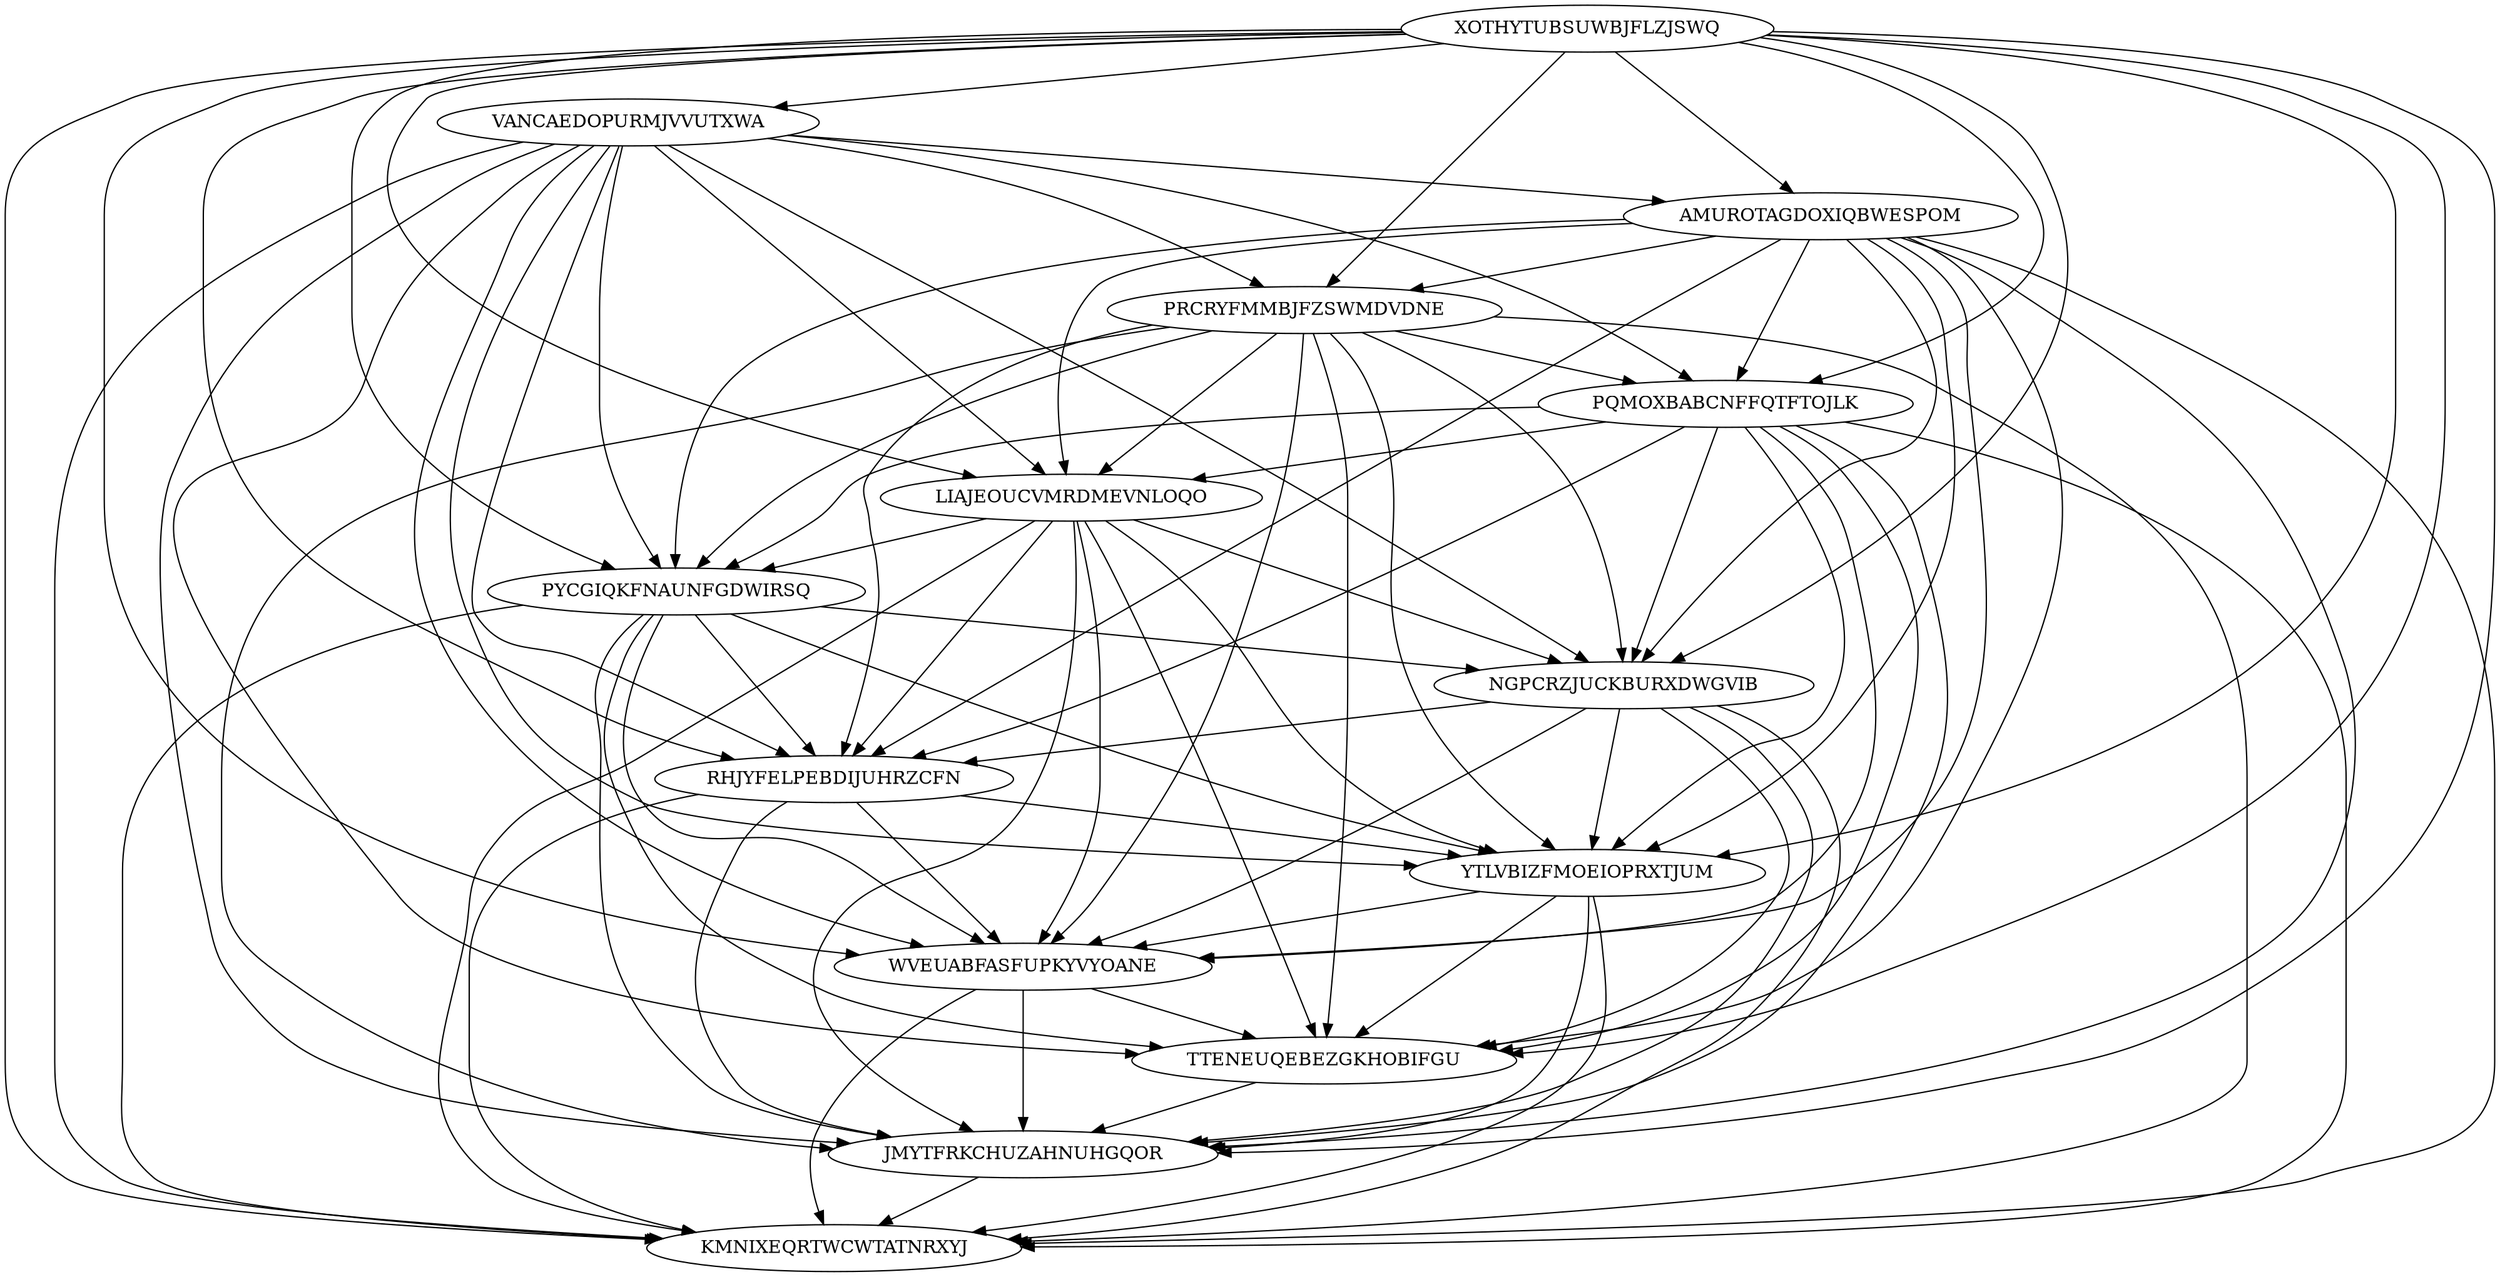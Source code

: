 digraph N14M89 {
	XOTHYTUBSUWBJFLZJSWQ	[Weight=13];
	VANCAEDOPURMJVVUTXWA	[Weight=12];
	AMUROTAGDOXIQBWESPOM	[Weight=19];
	PRCRYFMMBJFZSWMDVDNE	[Weight=13];
	PQMOXBABCNFFQTFTOJLK	[Weight=19];
	LIAJEOUCVMRDMEVNLOQO	[Weight=20];
	PYCGIQKFNAUNFGDWIRSQ	[Weight=18];
	NGPCRZJUCKBURXDWGVIB	[Weight=12];
	RHJYFELPEBDIJUHRZCFN	[Weight=16];
	YTLVBIZFMOEIOPRXTJUM	[Weight=16];
	WVEUABFASFUPKYVYOANE	[Weight=15];
	TTENEUQEBEZGKHOBIFGU	[Weight=12];
	JMYTFRKCHUZAHNUHGQOR	[Weight=16];
	KMNIXEQRTWCWTATNRXYJ	[Weight=10];
	LIAJEOUCVMRDMEVNLOQO -> KMNIXEQRTWCWTATNRXYJ [Weight=19];
	XOTHYTUBSUWBJFLZJSWQ -> AMUROTAGDOXIQBWESPOM [Weight=15];
	RHJYFELPEBDIJUHRZCFN -> WVEUABFASFUPKYVYOANE [Weight=12];
	PYCGIQKFNAUNFGDWIRSQ -> NGPCRZJUCKBURXDWGVIB [Weight=13];
	PYCGIQKFNAUNFGDWIRSQ -> JMYTFRKCHUZAHNUHGQOR [Weight=14];
	PRCRYFMMBJFZSWMDVDNE -> RHJYFELPEBDIJUHRZCFN [Weight=20];
	NGPCRZJUCKBURXDWGVIB -> RHJYFELPEBDIJUHRZCFN [Weight=16];
	LIAJEOUCVMRDMEVNLOQO -> YTLVBIZFMOEIOPRXTJUM [Weight=12];
	XOTHYTUBSUWBJFLZJSWQ -> LIAJEOUCVMRDMEVNLOQO [Weight=15];
	WVEUABFASFUPKYVYOANE -> JMYTFRKCHUZAHNUHGQOR [Weight=20];
	AMUROTAGDOXIQBWESPOM -> JMYTFRKCHUZAHNUHGQOR [Weight=13];
	LIAJEOUCVMRDMEVNLOQO -> PYCGIQKFNAUNFGDWIRSQ [Weight=18];
	PQMOXBABCNFFQTFTOJLK -> JMYTFRKCHUZAHNUHGQOR [Weight=10];
	XOTHYTUBSUWBJFLZJSWQ -> JMYTFRKCHUZAHNUHGQOR [Weight=16];
	VANCAEDOPURMJVVUTXWA -> WVEUABFASFUPKYVYOANE [Weight=18];
	AMUROTAGDOXIQBWESPOM -> PQMOXBABCNFFQTFTOJLK [Weight=17];
	VANCAEDOPURMJVVUTXWA -> AMUROTAGDOXIQBWESPOM [Weight=11];
	XOTHYTUBSUWBJFLZJSWQ -> NGPCRZJUCKBURXDWGVIB [Weight=10];
	VANCAEDOPURMJVVUTXWA -> JMYTFRKCHUZAHNUHGQOR [Weight=10];
	LIAJEOUCVMRDMEVNLOQO -> RHJYFELPEBDIJUHRZCFN [Weight=13];
	PYCGIQKFNAUNFGDWIRSQ -> KMNIXEQRTWCWTATNRXYJ [Weight=16];
	PRCRYFMMBJFZSWMDVDNE -> NGPCRZJUCKBURXDWGVIB [Weight=18];
	NGPCRZJUCKBURXDWGVIB -> JMYTFRKCHUZAHNUHGQOR [Weight=12];
	VANCAEDOPURMJVVUTXWA -> PYCGIQKFNAUNFGDWIRSQ [Weight=11];
	VANCAEDOPURMJVVUTXWA -> YTLVBIZFMOEIOPRXTJUM [Weight=16];
	PRCRYFMMBJFZSWMDVDNE -> TTENEUQEBEZGKHOBIFGU [Weight=11];
	XOTHYTUBSUWBJFLZJSWQ -> PYCGIQKFNAUNFGDWIRSQ [Weight=18];
	XOTHYTUBSUWBJFLZJSWQ -> WVEUABFASFUPKYVYOANE [Weight=11];
	AMUROTAGDOXIQBWESPOM -> LIAJEOUCVMRDMEVNLOQO [Weight=19];
	AMUROTAGDOXIQBWESPOM -> YTLVBIZFMOEIOPRXTJUM [Weight=20];
	NGPCRZJUCKBURXDWGVIB -> TTENEUQEBEZGKHOBIFGU [Weight=18];
	PQMOXBABCNFFQTFTOJLK -> WVEUABFASFUPKYVYOANE [Weight=16];
	VANCAEDOPURMJVVUTXWA -> PQMOXBABCNFFQTFTOJLK [Weight=13];
	PRCRYFMMBJFZSWMDVDNE -> PYCGIQKFNAUNFGDWIRSQ [Weight=15];
	AMUROTAGDOXIQBWESPOM -> TTENEUQEBEZGKHOBIFGU [Weight=17];
	YTLVBIZFMOEIOPRXTJUM -> TTENEUQEBEZGKHOBIFGU [Weight=17];
	WVEUABFASFUPKYVYOANE -> KMNIXEQRTWCWTATNRXYJ [Weight=13];
	NGPCRZJUCKBURXDWGVIB -> KMNIXEQRTWCWTATNRXYJ [Weight=12];
	LIAJEOUCVMRDMEVNLOQO -> NGPCRZJUCKBURXDWGVIB [Weight=18];
	RHJYFELPEBDIJUHRZCFN -> YTLVBIZFMOEIOPRXTJUM [Weight=20];
	YTLVBIZFMOEIOPRXTJUM -> WVEUABFASFUPKYVYOANE [Weight=11];
	XOTHYTUBSUWBJFLZJSWQ -> PRCRYFMMBJFZSWMDVDNE [Weight=15];
	VANCAEDOPURMJVVUTXWA -> RHJYFELPEBDIJUHRZCFN [Weight=16];
	AMUROTAGDOXIQBWESPOM -> WVEUABFASFUPKYVYOANE [Weight=15];
	XOTHYTUBSUWBJFLZJSWQ -> PQMOXBABCNFFQTFTOJLK [Weight=17];
	VANCAEDOPURMJVVUTXWA -> PRCRYFMMBJFZSWMDVDNE [Weight=18];
	PYCGIQKFNAUNFGDWIRSQ -> TTENEUQEBEZGKHOBIFGU [Weight=12];
	VANCAEDOPURMJVVUTXWA -> LIAJEOUCVMRDMEVNLOQO [Weight=20];
	LIAJEOUCVMRDMEVNLOQO -> TTENEUQEBEZGKHOBIFGU [Weight=17];
	PQMOXBABCNFFQTFTOJLK -> KMNIXEQRTWCWTATNRXYJ [Weight=16];
	RHJYFELPEBDIJUHRZCFN -> JMYTFRKCHUZAHNUHGQOR [Weight=10];
	LIAJEOUCVMRDMEVNLOQO -> WVEUABFASFUPKYVYOANE [Weight=10];
	NGPCRZJUCKBURXDWGVIB -> WVEUABFASFUPKYVYOANE [Weight=20];
	PQMOXBABCNFFQTFTOJLK -> NGPCRZJUCKBURXDWGVIB [Weight=15];
	AMUROTAGDOXIQBWESPOM -> RHJYFELPEBDIJUHRZCFN [Weight=20];
	PYCGIQKFNAUNFGDWIRSQ -> YTLVBIZFMOEIOPRXTJUM [Weight=15];
	PYCGIQKFNAUNFGDWIRSQ -> RHJYFELPEBDIJUHRZCFN [Weight=10];
	AMUROTAGDOXIQBWESPOM -> NGPCRZJUCKBURXDWGVIB [Weight=14];
	PQMOXBABCNFFQTFTOJLK -> YTLVBIZFMOEIOPRXTJUM [Weight=11];
	PRCRYFMMBJFZSWMDVDNE -> WVEUABFASFUPKYVYOANE [Weight=13];
	AMUROTAGDOXIQBWESPOM -> PYCGIQKFNAUNFGDWIRSQ [Weight=14];
	PQMOXBABCNFFQTFTOJLK -> LIAJEOUCVMRDMEVNLOQO [Weight=15];
	XOTHYTUBSUWBJFLZJSWQ -> TTENEUQEBEZGKHOBIFGU [Weight=16];
	VANCAEDOPURMJVVUTXWA -> KMNIXEQRTWCWTATNRXYJ [Weight=14];
	LIAJEOUCVMRDMEVNLOQO -> JMYTFRKCHUZAHNUHGQOR [Weight=20];
	AMUROTAGDOXIQBWESPOM -> KMNIXEQRTWCWTATNRXYJ [Weight=17];
	PRCRYFMMBJFZSWMDVDNE -> JMYTFRKCHUZAHNUHGQOR [Weight=13];
	NGPCRZJUCKBURXDWGVIB -> YTLVBIZFMOEIOPRXTJUM [Weight=10];
	PYCGIQKFNAUNFGDWIRSQ -> WVEUABFASFUPKYVYOANE [Weight=16];
	XOTHYTUBSUWBJFLZJSWQ -> VANCAEDOPURMJVVUTXWA [Weight=19];
	JMYTFRKCHUZAHNUHGQOR -> KMNIXEQRTWCWTATNRXYJ [Weight=13];
	YTLVBIZFMOEIOPRXTJUM -> JMYTFRKCHUZAHNUHGQOR [Weight=17];
	PQMOXBABCNFFQTFTOJLK -> PYCGIQKFNAUNFGDWIRSQ [Weight=19];
	XOTHYTUBSUWBJFLZJSWQ -> RHJYFELPEBDIJUHRZCFN [Weight=20];
	RHJYFELPEBDIJUHRZCFN -> KMNIXEQRTWCWTATNRXYJ [Weight=17];
	YTLVBIZFMOEIOPRXTJUM -> KMNIXEQRTWCWTATNRXYJ [Weight=10];
	PQMOXBABCNFFQTFTOJLK -> RHJYFELPEBDIJUHRZCFN [Weight=17];
	XOTHYTUBSUWBJFLZJSWQ -> KMNIXEQRTWCWTATNRXYJ [Weight=18];
	PRCRYFMMBJFZSWMDVDNE -> LIAJEOUCVMRDMEVNLOQO [Weight=10];
	TTENEUQEBEZGKHOBIFGU -> JMYTFRKCHUZAHNUHGQOR [Weight=18];
	PQMOXBABCNFFQTFTOJLK -> TTENEUQEBEZGKHOBIFGU [Weight=11];
	VANCAEDOPURMJVVUTXWA -> NGPCRZJUCKBURXDWGVIB [Weight=17];
	WVEUABFASFUPKYVYOANE -> TTENEUQEBEZGKHOBIFGU [Weight=16];
	PRCRYFMMBJFZSWMDVDNE -> PQMOXBABCNFFQTFTOJLK [Weight=14];
	XOTHYTUBSUWBJFLZJSWQ -> YTLVBIZFMOEIOPRXTJUM [Weight=14];
	PRCRYFMMBJFZSWMDVDNE -> KMNIXEQRTWCWTATNRXYJ [Weight=18];
	AMUROTAGDOXIQBWESPOM -> PRCRYFMMBJFZSWMDVDNE [Weight=15];
	PRCRYFMMBJFZSWMDVDNE -> YTLVBIZFMOEIOPRXTJUM [Weight=11];
	VANCAEDOPURMJVVUTXWA -> TTENEUQEBEZGKHOBIFGU [Weight=13];
}
